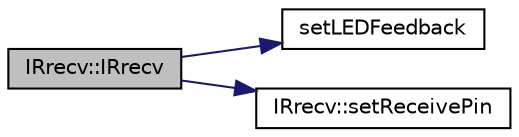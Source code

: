 digraph "IRrecv::IRrecv"
{
 // LATEX_PDF_SIZE
  edge [fontname="Helvetica",fontsize="10",labelfontname="Helvetica",labelfontsize="10"];
  node [fontname="Helvetica",fontsize="10",shape=record];
  rankdir="LR";
  Node1 [label="IRrecv::IRrecv",height=0.2,width=0.4,color="black", fillcolor="grey75", style="filled", fontcolor="black",tooltip=" "];
  Node1 -> Node2 [color="midnightblue",fontsize="10",style="solid",fontname="Helvetica"];
  Node2 [label="setLEDFeedback",height=0.2,width=0.4,color="black", fillcolor="white", style="filled",URL="$group___feedback_l_e_d_functions.html#gaa5949b509ec061d9239867caa628cfec",tooltip=" "];
  Node1 -> Node3 [color="midnightblue",fontsize="10",style="solid",fontname="Helvetica"];
  Node3 [label="IRrecv::setReceivePin",height=0.2,width=0.4,color="black", fillcolor="white", style="filled",URL="$group___receiving.html#gac3c968e5acf5b0bbd1e1b87e0b5af61f",tooltip=" "];
}
